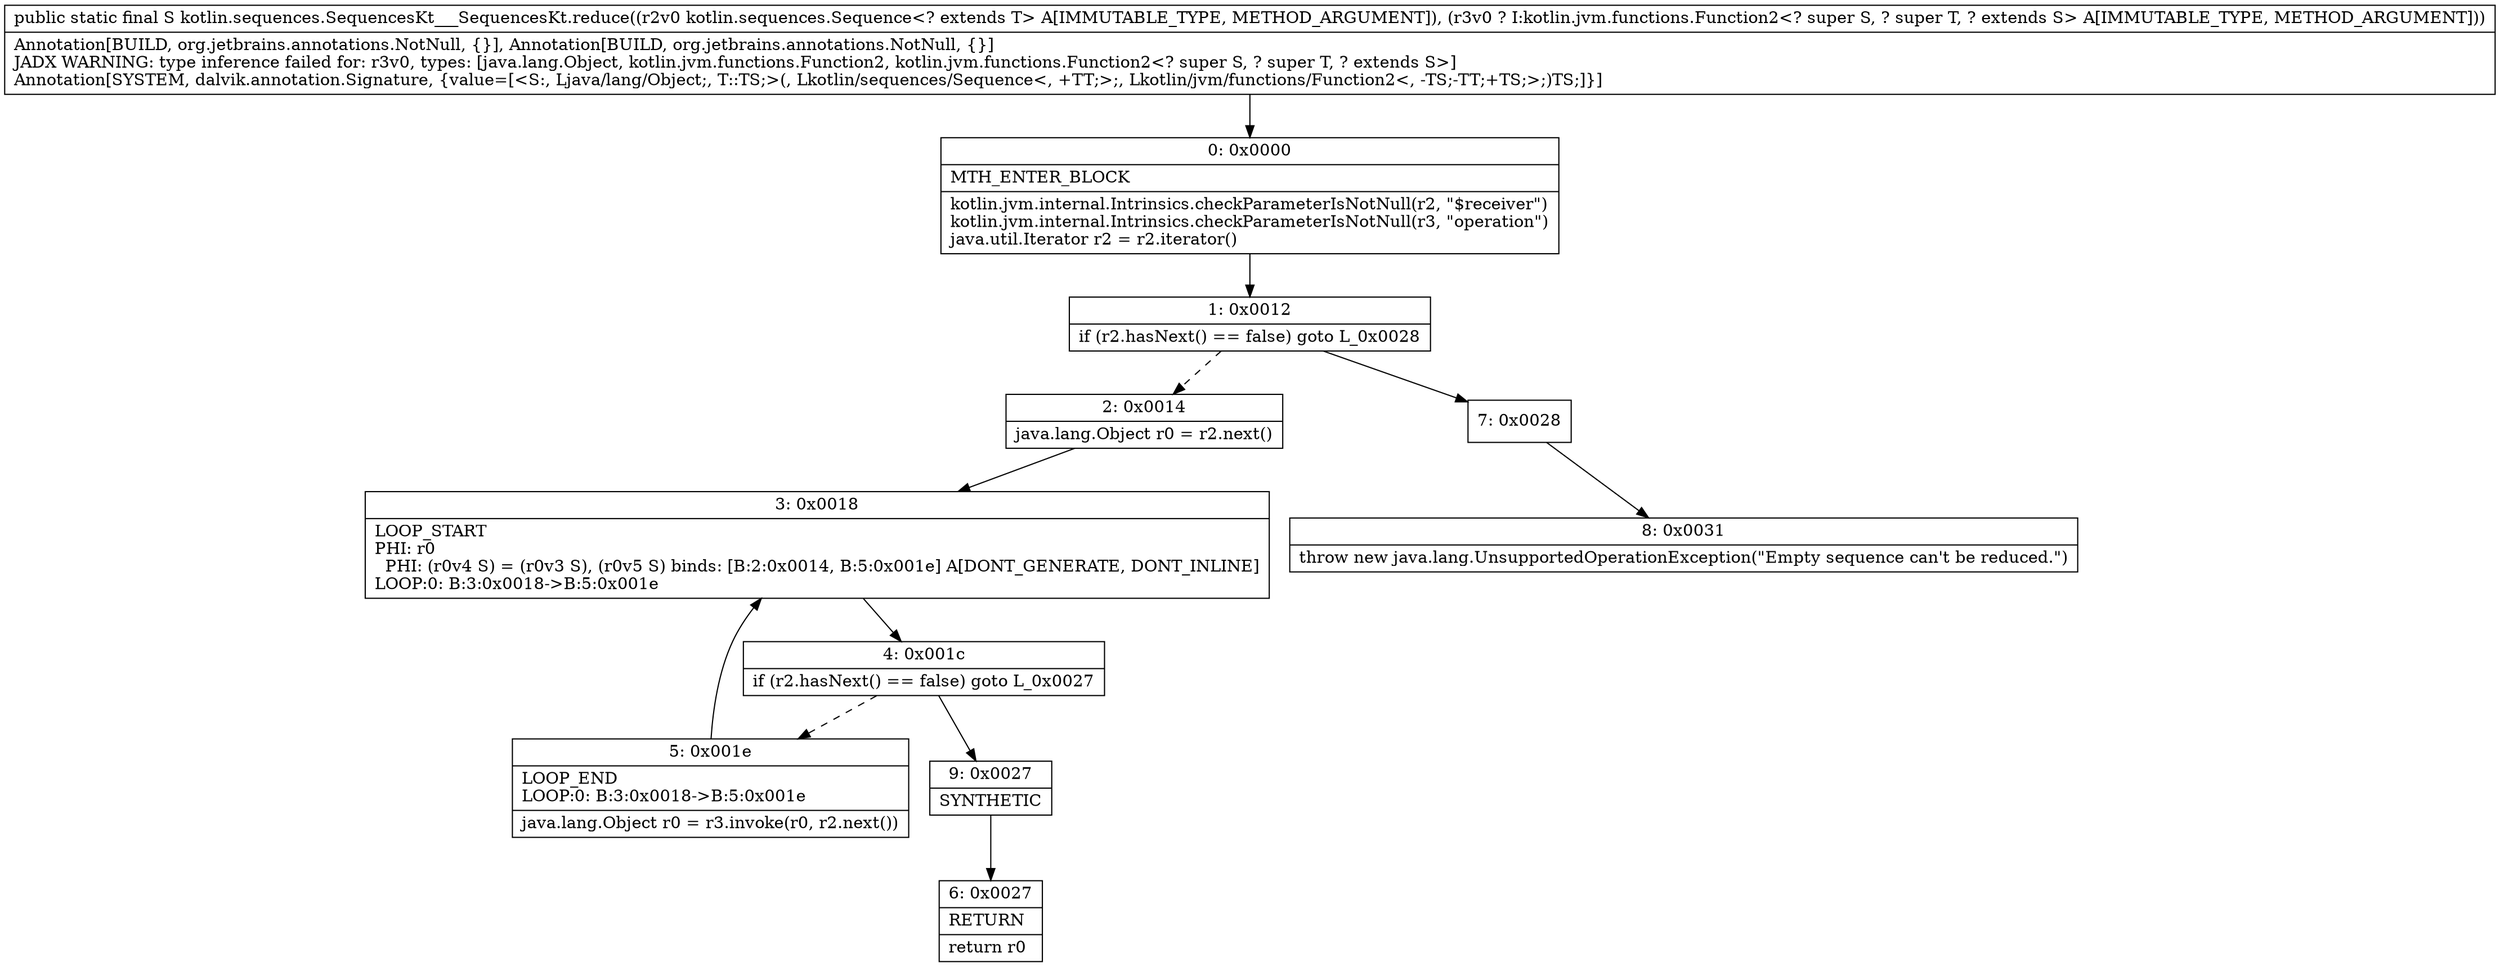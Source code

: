 digraph "CFG forkotlin.sequences.SequencesKt___SequencesKt.reduce(Lkotlin\/sequences\/Sequence;Lkotlin\/jvm\/functions\/Function2;)Ljava\/lang\/Object;" {
Node_0 [shape=record,label="{0\:\ 0x0000|MTH_ENTER_BLOCK\l|kotlin.jvm.internal.Intrinsics.checkParameterIsNotNull(r2, \"$receiver\")\lkotlin.jvm.internal.Intrinsics.checkParameterIsNotNull(r3, \"operation\")\ljava.util.Iterator r2 = r2.iterator()\l}"];
Node_1 [shape=record,label="{1\:\ 0x0012|if (r2.hasNext() == false) goto L_0x0028\l}"];
Node_2 [shape=record,label="{2\:\ 0x0014|java.lang.Object r0 = r2.next()\l}"];
Node_3 [shape=record,label="{3\:\ 0x0018|LOOP_START\lPHI: r0 \l  PHI: (r0v4 S) = (r0v3 S), (r0v5 S) binds: [B:2:0x0014, B:5:0x001e] A[DONT_GENERATE, DONT_INLINE]\lLOOP:0: B:3:0x0018\-\>B:5:0x001e\l}"];
Node_4 [shape=record,label="{4\:\ 0x001c|if (r2.hasNext() == false) goto L_0x0027\l}"];
Node_5 [shape=record,label="{5\:\ 0x001e|LOOP_END\lLOOP:0: B:3:0x0018\-\>B:5:0x001e\l|java.lang.Object r0 = r3.invoke(r0, r2.next())\l}"];
Node_6 [shape=record,label="{6\:\ 0x0027|RETURN\l|return r0\l}"];
Node_7 [shape=record,label="{7\:\ 0x0028}"];
Node_8 [shape=record,label="{8\:\ 0x0031|throw new java.lang.UnsupportedOperationException(\"Empty sequence can't be reduced.\")\l}"];
Node_9 [shape=record,label="{9\:\ 0x0027|SYNTHETIC\l}"];
MethodNode[shape=record,label="{public static final S kotlin.sequences.SequencesKt___SequencesKt.reduce((r2v0 kotlin.sequences.Sequence\<? extends T\> A[IMMUTABLE_TYPE, METHOD_ARGUMENT]), (r3v0 ? I:kotlin.jvm.functions.Function2\<? super S, ? super T, ? extends S\> A[IMMUTABLE_TYPE, METHOD_ARGUMENT]))  | Annotation[BUILD, org.jetbrains.annotations.NotNull, \{\}], Annotation[BUILD, org.jetbrains.annotations.NotNull, \{\}]\lJADX WARNING: type inference failed for: r3v0, types: [java.lang.Object, kotlin.jvm.functions.Function2, kotlin.jvm.functions.Function2\<? super S, ? super T, ? extends S\>]\lAnnotation[SYSTEM, dalvik.annotation.Signature, \{value=[\<S:, Ljava\/lang\/Object;, T::TS;\>(, Lkotlin\/sequences\/Sequence\<, +TT;\>;, Lkotlin\/jvm\/functions\/Function2\<, \-TS;\-TT;+TS;\>;)TS;]\}]\l}"];
MethodNode -> Node_0;
Node_0 -> Node_1;
Node_1 -> Node_2[style=dashed];
Node_1 -> Node_7;
Node_2 -> Node_3;
Node_3 -> Node_4;
Node_4 -> Node_5[style=dashed];
Node_4 -> Node_9;
Node_5 -> Node_3;
Node_7 -> Node_8;
Node_9 -> Node_6;
}

